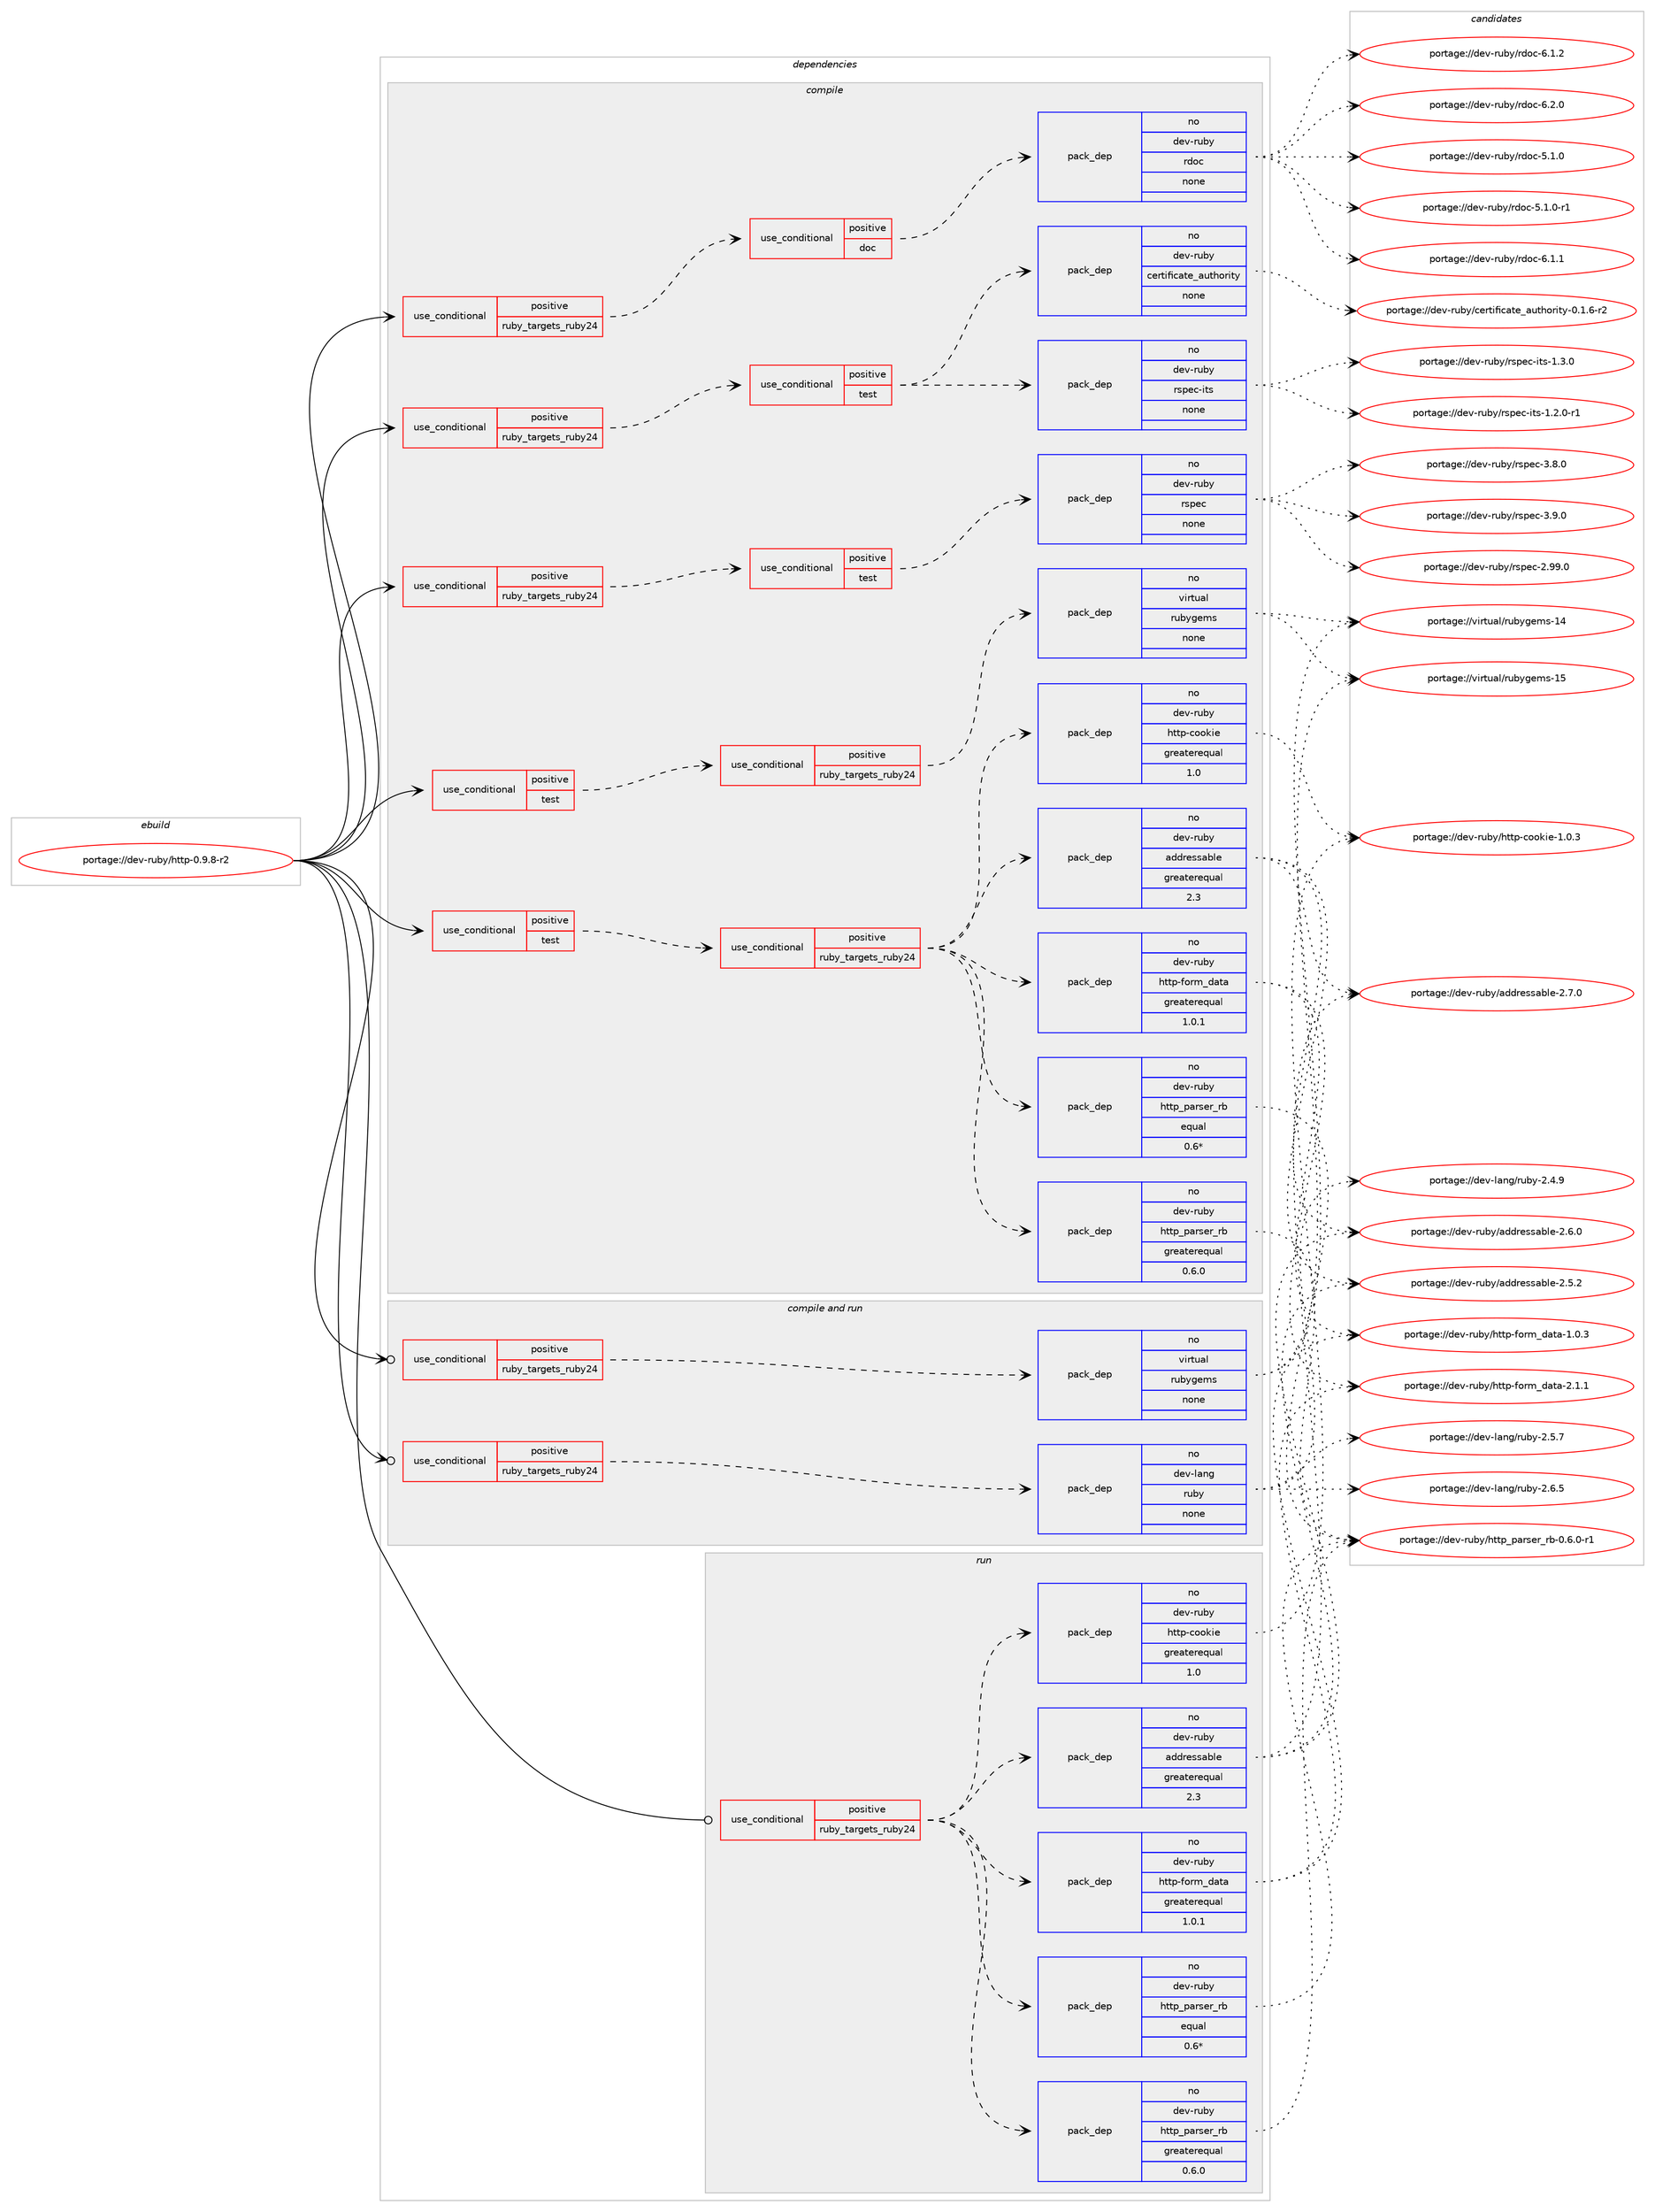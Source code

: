 digraph prolog {

# *************
# Graph options
# *************

newrank=true;
concentrate=true;
compound=true;
graph [rankdir=LR,fontname=Helvetica,fontsize=10,ranksep=1.5];#, ranksep=2.5, nodesep=0.2];
edge  [arrowhead=vee];
node  [fontname=Helvetica,fontsize=10];

# **********
# The ebuild
# **********

subgraph cluster_leftcol {
color=gray;
rank=same;
label=<<i>ebuild</i>>;
id [label="portage://dev-ruby/http-0.9.8-r2", color=red, width=4, href="../dev-ruby/http-0.9.8-r2.svg"];
}

# ****************
# The dependencies
# ****************

subgraph cluster_midcol {
color=gray;
label=<<i>dependencies</i>>;
subgraph cluster_compile {
fillcolor="#eeeeee";
style=filled;
label=<<i>compile</i>>;
subgraph cond53883 {
dependency224523 [label=<<TABLE BORDER="0" CELLBORDER="1" CELLSPACING="0" CELLPADDING="4"><TR><TD ROWSPAN="3" CELLPADDING="10">use_conditional</TD></TR><TR><TD>positive</TD></TR><TR><TD>ruby_targets_ruby24</TD></TR></TABLE>>, shape=none, color=red];
subgraph cond53884 {
dependency224524 [label=<<TABLE BORDER="0" CELLBORDER="1" CELLSPACING="0" CELLPADDING="4"><TR><TD ROWSPAN="3" CELLPADDING="10">use_conditional</TD></TR><TR><TD>positive</TD></TR><TR><TD>doc</TD></TR></TABLE>>, shape=none, color=red];
subgraph pack167142 {
dependency224525 [label=<<TABLE BORDER="0" CELLBORDER="1" CELLSPACING="0" CELLPADDING="4" WIDTH="220"><TR><TD ROWSPAN="6" CELLPADDING="30">pack_dep</TD></TR><TR><TD WIDTH="110">no</TD></TR><TR><TD>dev-ruby</TD></TR><TR><TD>rdoc</TD></TR><TR><TD>none</TD></TR><TR><TD></TD></TR></TABLE>>, shape=none, color=blue];
}
dependency224524:e -> dependency224525:w [weight=20,style="dashed",arrowhead="vee"];
}
dependency224523:e -> dependency224524:w [weight=20,style="dashed",arrowhead="vee"];
}
id:e -> dependency224523:w [weight=20,style="solid",arrowhead="vee"];
subgraph cond53885 {
dependency224526 [label=<<TABLE BORDER="0" CELLBORDER="1" CELLSPACING="0" CELLPADDING="4"><TR><TD ROWSPAN="3" CELLPADDING="10">use_conditional</TD></TR><TR><TD>positive</TD></TR><TR><TD>ruby_targets_ruby24</TD></TR></TABLE>>, shape=none, color=red];
subgraph cond53886 {
dependency224527 [label=<<TABLE BORDER="0" CELLBORDER="1" CELLSPACING="0" CELLPADDING="4"><TR><TD ROWSPAN="3" CELLPADDING="10">use_conditional</TD></TR><TR><TD>positive</TD></TR><TR><TD>test</TD></TR></TABLE>>, shape=none, color=red];
subgraph pack167143 {
dependency224528 [label=<<TABLE BORDER="0" CELLBORDER="1" CELLSPACING="0" CELLPADDING="4" WIDTH="220"><TR><TD ROWSPAN="6" CELLPADDING="30">pack_dep</TD></TR><TR><TD WIDTH="110">no</TD></TR><TR><TD>dev-ruby</TD></TR><TR><TD>certificate_authority</TD></TR><TR><TD>none</TD></TR><TR><TD></TD></TR></TABLE>>, shape=none, color=blue];
}
dependency224527:e -> dependency224528:w [weight=20,style="dashed",arrowhead="vee"];
subgraph pack167144 {
dependency224529 [label=<<TABLE BORDER="0" CELLBORDER="1" CELLSPACING="0" CELLPADDING="4" WIDTH="220"><TR><TD ROWSPAN="6" CELLPADDING="30">pack_dep</TD></TR><TR><TD WIDTH="110">no</TD></TR><TR><TD>dev-ruby</TD></TR><TR><TD>rspec-its</TD></TR><TR><TD>none</TD></TR><TR><TD></TD></TR></TABLE>>, shape=none, color=blue];
}
dependency224527:e -> dependency224529:w [weight=20,style="dashed",arrowhead="vee"];
}
dependency224526:e -> dependency224527:w [weight=20,style="dashed",arrowhead="vee"];
}
id:e -> dependency224526:w [weight=20,style="solid",arrowhead="vee"];
subgraph cond53887 {
dependency224530 [label=<<TABLE BORDER="0" CELLBORDER="1" CELLSPACING="0" CELLPADDING="4"><TR><TD ROWSPAN="3" CELLPADDING="10">use_conditional</TD></TR><TR><TD>positive</TD></TR><TR><TD>ruby_targets_ruby24</TD></TR></TABLE>>, shape=none, color=red];
subgraph cond53888 {
dependency224531 [label=<<TABLE BORDER="0" CELLBORDER="1" CELLSPACING="0" CELLPADDING="4"><TR><TD ROWSPAN="3" CELLPADDING="10">use_conditional</TD></TR><TR><TD>positive</TD></TR><TR><TD>test</TD></TR></TABLE>>, shape=none, color=red];
subgraph pack167145 {
dependency224532 [label=<<TABLE BORDER="0" CELLBORDER="1" CELLSPACING="0" CELLPADDING="4" WIDTH="220"><TR><TD ROWSPAN="6" CELLPADDING="30">pack_dep</TD></TR><TR><TD WIDTH="110">no</TD></TR><TR><TD>dev-ruby</TD></TR><TR><TD>rspec</TD></TR><TR><TD>none</TD></TR><TR><TD></TD></TR></TABLE>>, shape=none, color=blue];
}
dependency224531:e -> dependency224532:w [weight=20,style="dashed",arrowhead="vee"];
}
dependency224530:e -> dependency224531:w [weight=20,style="dashed",arrowhead="vee"];
}
id:e -> dependency224530:w [weight=20,style="solid",arrowhead="vee"];
subgraph cond53889 {
dependency224533 [label=<<TABLE BORDER="0" CELLBORDER="1" CELLSPACING="0" CELLPADDING="4"><TR><TD ROWSPAN="3" CELLPADDING="10">use_conditional</TD></TR><TR><TD>positive</TD></TR><TR><TD>test</TD></TR></TABLE>>, shape=none, color=red];
subgraph cond53890 {
dependency224534 [label=<<TABLE BORDER="0" CELLBORDER="1" CELLSPACING="0" CELLPADDING="4"><TR><TD ROWSPAN="3" CELLPADDING="10">use_conditional</TD></TR><TR><TD>positive</TD></TR><TR><TD>ruby_targets_ruby24</TD></TR></TABLE>>, shape=none, color=red];
subgraph pack167146 {
dependency224535 [label=<<TABLE BORDER="0" CELLBORDER="1" CELLSPACING="0" CELLPADDING="4" WIDTH="220"><TR><TD ROWSPAN="6" CELLPADDING="30">pack_dep</TD></TR><TR><TD WIDTH="110">no</TD></TR><TR><TD>dev-ruby</TD></TR><TR><TD>addressable</TD></TR><TR><TD>greaterequal</TD></TR><TR><TD>2.3</TD></TR></TABLE>>, shape=none, color=blue];
}
dependency224534:e -> dependency224535:w [weight=20,style="dashed",arrowhead="vee"];
subgraph pack167147 {
dependency224536 [label=<<TABLE BORDER="0" CELLBORDER="1" CELLSPACING="0" CELLPADDING="4" WIDTH="220"><TR><TD ROWSPAN="6" CELLPADDING="30">pack_dep</TD></TR><TR><TD WIDTH="110">no</TD></TR><TR><TD>dev-ruby</TD></TR><TR><TD>http-cookie</TD></TR><TR><TD>greaterequal</TD></TR><TR><TD>1.0</TD></TR></TABLE>>, shape=none, color=blue];
}
dependency224534:e -> dependency224536:w [weight=20,style="dashed",arrowhead="vee"];
subgraph pack167148 {
dependency224537 [label=<<TABLE BORDER="0" CELLBORDER="1" CELLSPACING="0" CELLPADDING="4" WIDTH="220"><TR><TD ROWSPAN="6" CELLPADDING="30">pack_dep</TD></TR><TR><TD WIDTH="110">no</TD></TR><TR><TD>dev-ruby</TD></TR><TR><TD>http-form_data</TD></TR><TR><TD>greaterequal</TD></TR><TR><TD>1.0.1</TD></TR></TABLE>>, shape=none, color=blue];
}
dependency224534:e -> dependency224537:w [weight=20,style="dashed",arrowhead="vee"];
subgraph pack167149 {
dependency224538 [label=<<TABLE BORDER="0" CELLBORDER="1" CELLSPACING="0" CELLPADDING="4" WIDTH="220"><TR><TD ROWSPAN="6" CELLPADDING="30">pack_dep</TD></TR><TR><TD WIDTH="110">no</TD></TR><TR><TD>dev-ruby</TD></TR><TR><TD>http_parser_rb</TD></TR><TR><TD>greaterequal</TD></TR><TR><TD>0.6.0</TD></TR></TABLE>>, shape=none, color=blue];
}
dependency224534:e -> dependency224538:w [weight=20,style="dashed",arrowhead="vee"];
subgraph pack167150 {
dependency224539 [label=<<TABLE BORDER="0" CELLBORDER="1" CELLSPACING="0" CELLPADDING="4" WIDTH="220"><TR><TD ROWSPAN="6" CELLPADDING="30">pack_dep</TD></TR><TR><TD WIDTH="110">no</TD></TR><TR><TD>dev-ruby</TD></TR><TR><TD>http_parser_rb</TD></TR><TR><TD>equal</TD></TR><TR><TD>0.6*</TD></TR></TABLE>>, shape=none, color=blue];
}
dependency224534:e -> dependency224539:w [weight=20,style="dashed",arrowhead="vee"];
}
dependency224533:e -> dependency224534:w [weight=20,style="dashed",arrowhead="vee"];
}
id:e -> dependency224533:w [weight=20,style="solid",arrowhead="vee"];
subgraph cond53891 {
dependency224540 [label=<<TABLE BORDER="0" CELLBORDER="1" CELLSPACING="0" CELLPADDING="4"><TR><TD ROWSPAN="3" CELLPADDING="10">use_conditional</TD></TR><TR><TD>positive</TD></TR><TR><TD>test</TD></TR></TABLE>>, shape=none, color=red];
subgraph cond53892 {
dependency224541 [label=<<TABLE BORDER="0" CELLBORDER="1" CELLSPACING="0" CELLPADDING="4"><TR><TD ROWSPAN="3" CELLPADDING="10">use_conditional</TD></TR><TR><TD>positive</TD></TR><TR><TD>ruby_targets_ruby24</TD></TR></TABLE>>, shape=none, color=red];
subgraph pack167151 {
dependency224542 [label=<<TABLE BORDER="0" CELLBORDER="1" CELLSPACING="0" CELLPADDING="4" WIDTH="220"><TR><TD ROWSPAN="6" CELLPADDING="30">pack_dep</TD></TR><TR><TD WIDTH="110">no</TD></TR><TR><TD>virtual</TD></TR><TR><TD>rubygems</TD></TR><TR><TD>none</TD></TR><TR><TD></TD></TR></TABLE>>, shape=none, color=blue];
}
dependency224541:e -> dependency224542:w [weight=20,style="dashed",arrowhead="vee"];
}
dependency224540:e -> dependency224541:w [weight=20,style="dashed",arrowhead="vee"];
}
id:e -> dependency224540:w [weight=20,style="solid",arrowhead="vee"];
}
subgraph cluster_compileandrun {
fillcolor="#eeeeee";
style=filled;
label=<<i>compile and run</i>>;
subgraph cond53893 {
dependency224543 [label=<<TABLE BORDER="0" CELLBORDER="1" CELLSPACING="0" CELLPADDING="4"><TR><TD ROWSPAN="3" CELLPADDING="10">use_conditional</TD></TR><TR><TD>positive</TD></TR><TR><TD>ruby_targets_ruby24</TD></TR></TABLE>>, shape=none, color=red];
subgraph pack167152 {
dependency224544 [label=<<TABLE BORDER="0" CELLBORDER="1" CELLSPACING="0" CELLPADDING="4" WIDTH="220"><TR><TD ROWSPAN="6" CELLPADDING="30">pack_dep</TD></TR><TR><TD WIDTH="110">no</TD></TR><TR><TD>dev-lang</TD></TR><TR><TD>ruby</TD></TR><TR><TD>none</TD></TR><TR><TD></TD></TR></TABLE>>, shape=none, color=blue];
}
dependency224543:e -> dependency224544:w [weight=20,style="dashed",arrowhead="vee"];
}
id:e -> dependency224543:w [weight=20,style="solid",arrowhead="odotvee"];
subgraph cond53894 {
dependency224545 [label=<<TABLE BORDER="0" CELLBORDER="1" CELLSPACING="0" CELLPADDING="4"><TR><TD ROWSPAN="3" CELLPADDING="10">use_conditional</TD></TR><TR><TD>positive</TD></TR><TR><TD>ruby_targets_ruby24</TD></TR></TABLE>>, shape=none, color=red];
subgraph pack167153 {
dependency224546 [label=<<TABLE BORDER="0" CELLBORDER="1" CELLSPACING="0" CELLPADDING="4" WIDTH="220"><TR><TD ROWSPAN="6" CELLPADDING="30">pack_dep</TD></TR><TR><TD WIDTH="110">no</TD></TR><TR><TD>virtual</TD></TR><TR><TD>rubygems</TD></TR><TR><TD>none</TD></TR><TR><TD></TD></TR></TABLE>>, shape=none, color=blue];
}
dependency224545:e -> dependency224546:w [weight=20,style="dashed",arrowhead="vee"];
}
id:e -> dependency224545:w [weight=20,style="solid",arrowhead="odotvee"];
}
subgraph cluster_run {
fillcolor="#eeeeee";
style=filled;
label=<<i>run</i>>;
subgraph cond53895 {
dependency224547 [label=<<TABLE BORDER="0" CELLBORDER="1" CELLSPACING="0" CELLPADDING="4"><TR><TD ROWSPAN="3" CELLPADDING="10">use_conditional</TD></TR><TR><TD>positive</TD></TR><TR><TD>ruby_targets_ruby24</TD></TR></TABLE>>, shape=none, color=red];
subgraph pack167154 {
dependency224548 [label=<<TABLE BORDER="0" CELLBORDER="1" CELLSPACING="0" CELLPADDING="4" WIDTH="220"><TR><TD ROWSPAN="6" CELLPADDING="30">pack_dep</TD></TR><TR><TD WIDTH="110">no</TD></TR><TR><TD>dev-ruby</TD></TR><TR><TD>addressable</TD></TR><TR><TD>greaterequal</TD></TR><TR><TD>2.3</TD></TR></TABLE>>, shape=none, color=blue];
}
dependency224547:e -> dependency224548:w [weight=20,style="dashed",arrowhead="vee"];
subgraph pack167155 {
dependency224549 [label=<<TABLE BORDER="0" CELLBORDER="1" CELLSPACING="0" CELLPADDING="4" WIDTH="220"><TR><TD ROWSPAN="6" CELLPADDING="30">pack_dep</TD></TR><TR><TD WIDTH="110">no</TD></TR><TR><TD>dev-ruby</TD></TR><TR><TD>http-cookie</TD></TR><TR><TD>greaterequal</TD></TR><TR><TD>1.0</TD></TR></TABLE>>, shape=none, color=blue];
}
dependency224547:e -> dependency224549:w [weight=20,style="dashed",arrowhead="vee"];
subgraph pack167156 {
dependency224550 [label=<<TABLE BORDER="0" CELLBORDER="1" CELLSPACING="0" CELLPADDING="4" WIDTH="220"><TR><TD ROWSPAN="6" CELLPADDING="30">pack_dep</TD></TR><TR><TD WIDTH="110">no</TD></TR><TR><TD>dev-ruby</TD></TR><TR><TD>http-form_data</TD></TR><TR><TD>greaterequal</TD></TR><TR><TD>1.0.1</TD></TR></TABLE>>, shape=none, color=blue];
}
dependency224547:e -> dependency224550:w [weight=20,style="dashed",arrowhead="vee"];
subgraph pack167157 {
dependency224551 [label=<<TABLE BORDER="0" CELLBORDER="1" CELLSPACING="0" CELLPADDING="4" WIDTH="220"><TR><TD ROWSPAN="6" CELLPADDING="30">pack_dep</TD></TR><TR><TD WIDTH="110">no</TD></TR><TR><TD>dev-ruby</TD></TR><TR><TD>http_parser_rb</TD></TR><TR><TD>greaterequal</TD></TR><TR><TD>0.6.0</TD></TR></TABLE>>, shape=none, color=blue];
}
dependency224547:e -> dependency224551:w [weight=20,style="dashed",arrowhead="vee"];
subgraph pack167158 {
dependency224552 [label=<<TABLE BORDER="0" CELLBORDER="1" CELLSPACING="0" CELLPADDING="4" WIDTH="220"><TR><TD ROWSPAN="6" CELLPADDING="30">pack_dep</TD></TR><TR><TD WIDTH="110">no</TD></TR><TR><TD>dev-ruby</TD></TR><TR><TD>http_parser_rb</TD></TR><TR><TD>equal</TD></TR><TR><TD>0.6*</TD></TR></TABLE>>, shape=none, color=blue];
}
dependency224547:e -> dependency224552:w [weight=20,style="dashed",arrowhead="vee"];
}
id:e -> dependency224547:w [weight=20,style="solid",arrowhead="odot"];
}
}

# **************
# The candidates
# **************

subgraph cluster_choices {
rank=same;
color=gray;
label=<<i>candidates</i>>;

subgraph choice167142 {
color=black;
nodesep=1;
choiceportage10010111845114117981214711410011199455346494648 [label="portage://dev-ruby/rdoc-5.1.0", color=red, width=4,href="../dev-ruby/rdoc-5.1.0.svg"];
choiceportage100101118451141179812147114100111994553464946484511449 [label="portage://dev-ruby/rdoc-5.1.0-r1", color=red, width=4,href="../dev-ruby/rdoc-5.1.0-r1.svg"];
choiceportage10010111845114117981214711410011199455446494649 [label="portage://dev-ruby/rdoc-6.1.1", color=red, width=4,href="../dev-ruby/rdoc-6.1.1.svg"];
choiceportage10010111845114117981214711410011199455446494650 [label="portage://dev-ruby/rdoc-6.1.2", color=red, width=4,href="../dev-ruby/rdoc-6.1.2.svg"];
choiceportage10010111845114117981214711410011199455446504648 [label="portage://dev-ruby/rdoc-6.2.0", color=red, width=4,href="../dev-ruby/rdoc-6.2.0.svg"];
dependency224525:e -> choiceportage10010111845114117981214711410011199455346494648:w [style=dotted,weight="100"];
dependency224525:e -> choiceportage100101118451141179812147114100111994553464946484511449:w [style=dotted,weight="100"];
dependency224525:e -> choiceportage10010111845114117981214711410011199455446494649:w [style=dotted,weight="100"];
dependency224525:e -> choiceportage10010111845114117981214711410011199455446494650:w [style=dotted,weight="100"];
dependency224525:e -> choiceportage10010111845114117981214711410011199455446504648:w [style=dotted,weight="100"];
}
subgraph choice167143 {
color=black;
nodesep=1;
choiceportage10010111845114117981214799101114116105102105999711610195971171161041111141051161214548464946544511450 [label="portage://dev-ruby/certificate_authority-0.1.6-r2", color=red, width=4,href="../dev-ruby/certificate_authority-0.1.6-r2.svg"];
dependency224528:e -> choiceportage10010111845114117981214799101114116105102105999711610195971171161041111141051161214548464946544511450:w [style=dotted,weight="100"];
}
subgraph choice167144 {
color=black;
nodesep=1;
choiceportage10010111845114117981214711411511210199451051161154549465046484511449 [label="portage://dev-ruby/rspec-its-1.2.0-r1", color=red, width=4,href="../dev-ruby/rspec-its-1.2.0-r1.svg"];
choiceportage1001011184511411798121471141151121019945105116115454946514648 [label="portage://dev-ruby/rspec-its-1.3.0", color=red, width=4,href="../dev-ruby/rspec-its-1.3.0.svg"];
dependency224529:e -> choiceportage10010111845114117981214711411511210199451051161154549465046484511449:w [style=dotted,weight="100"];
dependency224529:e -> choiceportage1001011184511411798121471141151121019945105116115454946514648:w [style=dotted,weight="100"];
}
subgraph choice167145 {
color=black;
nodesep=1;
choiceportage1001011184511411798121471141151121019945504657574648 [label="portage://dev-ruby/rspec-2.99.0", color=red, width=4,href="../dev-ruby/rspec-2.99.0.svg"];
choiceportage10010111845114117981214711411511210199455146564648 [label="portage://dev-ruby/rspec-3.8.0", color=red, width=4,href="../dev-ruby/rspec-3.8.0.svg"];
choiceportage10010111845114117981214711411511210199455146574648 [label="portage://dev-ruby/rspec-3.9.0", color=red, width=4,href="../dev-ruby/rspec-3.9.0.svg"];
dependency224532:e -> choiceportage1001011184511411798121471141151121019945504657574648:w [style=dotted,weight="100"];
dependency224532:e -> choiceportage10010111845114117981214711411511210199455146564648:w [style=dotted,weight="100"];
dependency224532:e -> choiceportage10010111845114117981214711411511210199455146574648:w [style=dotted,weight="100"];
}
subgraph choice167146 {
color=black;
nodesep=1;
choiceportage100101118451141179812147971001001141011151159798108101455046534650 [label="portage://dev-ruby/addressable-2.5.2", color=red, width=4,href="../dev-ruby/addressable-2.5.2.svg"];
choiceportage100101118451141179812147971001001141011151159798108101455046544648 [label="portage://dev-ruby/addressable-2.6.0", color=red, width=4,href="../dev-ruby/addressable-2.6.0.svg"];
choiceportage100101118451141179812147971001001141011151159798108101455046554648 [label="portage://dev-ruby/addressable-2.7.0", color=red, width=4,href="../dev-ruby/addressable-2.7.0.svg"];
dependency224535:e -> choiceportage100101118451141179812147971001001141011151159798108101455046534650:w [style=dotted,weight="100"];
dependency224535:e -> choiceportage100101118451141179812147971001001141011151159798108101455046544648:w [style=dotted,weight="100"];
dependency224535:e -> choiceportage100101118451141179812147971001001141011151159798108101455046554648:w [style=dotted,weight="100"];
}
subgraph choice167147 {
color=black;
nodesep=1;
choiceportage1001011184511411798121471041161161124599111111107105101454946484651 [label="portage://dev-ruby/http-cookie-1.0.3", color=red, width=4,href="../dev-ruby/http-cookie-1.0.3.svg"];
dependency224536:e -> choiceportage1001011184511411798121471041161161124599111111107105101454946484651:w [style=dotted,weight="100"];
}
subgraph choice167148 {
color=black;
nodesep=1;
choiceportage10010111845114117981214710411611611245102111114109951009711697454946484651 [label="portage://dev-ruby/http-form_data-1.0.3", color=red, width=4,href="../dev-ruby/http-form_data-1.0.3.svg"];
choiceportage10010111845114117981214710411611611245102111114109951009711697455046494649 [label="portage://dev-ruby/http-form_data-2.1.1", color=red, width=4,href="../dev-ruby/http-form_data-2.1.1.svg"];
dependency224537:e -> choiceportage10010111845114117981214710411611611245102111114109951009711697454946484651:w [style=dotted,weight="100"];
dependency224537:e -> choiceportage10010111845114117981214710411611611245102111114109951009711697455046494649:w [style=dotted,weight="100"];
}
subgraph choice167149 {
color=black;
nodesep=1;
choiceportage100101118451141179812147104116116112951129711411510111495114984548465446484511449 [label="portage://dev-ruby/http_parser_rb-0.6.0-r1", color=red, width=4,href="../dev-ruby/http_parser_rb-0.6.0-r1.svg"];
dependency224538:e -> choiceportage100101118451141179812147104116116112951129711411510111495114984548465446484511449:w [style=dotted,weight="100"];
}
subgraph choice167150 {
color=black;
nodesep=1;
choiceportage100101118451141179812147104116116112951129711411510111495114984548465446484511449 [label="portage://dev-ruby/http_parser_rb-0.6.0-r1", color=red, width=4,href="../dev-ruby/http_parser_rb-0.6.0-r1.svg"];
dependency224539:e -> choiceportage100101118451141179812147104116116112951129711411510111495114984548465446484511449:w [style=dotted,weight="100"];
}
subgraph choice167151 {
color=black;
nodesep=1;
choiceportage118105114116117971084711411798121103101109115454952 [label="portage://virtual/rubygems-14", color=red, width=4,href="../virtual/rubygems-14.svg"];
choiceportage118105114116117971084711411798121103101109115454953 [label="portage://virtual/rubygems-15", color=red, width=4,href="../virtual/rubygems-15.svg"];
dependency224542:e -> choiceportage118105114116117971084711411798121103101109115454952:w [style=dotted,weight="100"];
dependency224542:e -> choiceportage118105114116117971084711411798121103101109115454953:w [style=dotted,weight="100"];
}
subgraph choice167152 {
color=black;
nodesep=1;
choiceportage10010111845108971101034711411798121455046524657 [label="portage://dev-lang/ruby-2.4.9", color=red, width=4,href="../dev-lang/ruby-2.4.9.svg"];
choiceportage10010111845108971101034711411798121455046534655 [label="portage://dev-lang/ruby-2.5.7", color=red, width=4,href="../dev-lang/ruby-2.5.7.svg"];
choiceportage10010111845108971101034711411798121455046544653 [label="portage://dev-lang/ruby-2.6.5", color=red, width=4,href="../dev-lang/ruby-2.6.5.svg"];
dependency224544:e -> choiceportage10010111845108971101034711411798121455046524657:w [style=dotted,weight="100"];
dependency224544:e -> choiceportage10010111845108971101034711411798121455046534655:w [style=dotted,weight="100"];
dependency224544:e -> choiceportage10010111845108971101034711411798121455046544653:w [style=dotted,weight="100"];
}
subgraph choice167153 {
color=black;
nodesep=1;
choiceportage118105114116117971084711411798121103101109115454952 [label="portage://virtual/rubygems-14", color=red, width=4,href="../virtual/rubygems-14.svg"];
choiceportage118105114116117971084711411798121103101109115454953 [label="portage://virtual/rubygems-15", color=red, width=4,href="../virtual/rubygems-15.svg"];
dependency224546:e -> choiceportage118105114116117971084711411798121103101109115454952:w [style=dotted,weight="100"];
dependency224546:e -> choiceportage118105114116117971084711411798121103101109115454953:w [style=dotted,weight="100"];
}
subgraph choice167154 {
color=black;
nodesep=1;
choiceportage100101118451141179812147971001001141011151159798108101455046534650 [label="portage://dev-ruby/addressable-2.5.2", color=red, width=4,href="../dev-ruby/addressable-2.5.2.svg"];
choiceportage100101118451141179812147971001001141011151159798108101455046544648 [label="portage://dev-ruby/addressable-2.6.0", color=red, width=4,href="../dev-ruby/addressable-2.6.0.svg"];
choiceportage100101118451141179812147971001001141011151159798108101455046554648 [label="portage://dev-ruby/addressable-2.7.0", color=red, width=4,href="../dev-ruby/addressable-2.7.0.svg"];
dependency224548:e -> choiceportage100101118451141179812147971001001141011151159798108101455046534650:w [style=dotted,weight="100"];
dependency224548:e -> choiceportage100101118451141179812147971001001141011151159798108101455046544648:w [style=dotted,weight="100"];
dependency224548:e -> choiceportage100101118451141179812147971001001141011151159798108101455046554648:w [style=dotted,weight="100"];
}
subgraph choice167155 {
color=black;
nodesep=1;
choiceportage1001011184511411798121471041161161124599111111107105101454946484651 [label="portage://dev-ruby/http-cookie-1.0.3", color=red, width=4,href="../dev-ruby/http-cookie-1.0.3.svg"];
dependency224549:e -> choiceportage1001011184511411798121471041161161124599111111107105101454946484651:w [style=dotted,weight="100"];
}
subgraph choice167156 {
color=black;
nodesep=1;
choiceportage10010111845114117981214710411611611245102111114109951009711697454946484651 [label="portage://dev-ruby/http-form_data-1.0.3", color=red, width=4,href="../dev-ruby/http-form_data-1.0.3.svg"];
choiceportage10010111845114117981214710411611611245102111114109951009711697455046494649 [label="portage://dev-ruby/http-form_data-2.1.1", color=red, width=4,href="../dev-ruby/http-form_data-2.1.1.svg"];
dependency224550:e -> choiceportage10010111845114117981214710411611611245102111114109951009711697454946484651:w [style=dotted,weight="100"];
dependency224550:e -> choiceportage10010111845114117981214710411611611245102111114109951009711697455046494649:w [style=dotted,weight="100"];
}
subgraph choice167157 {
color=black;
nodesep=1;
choiceportage100101118451141179812147104116116112951129711411510111495114984548465446484511449 [label="portage://dev-ruby/http_parser_rb-0.6.0-r1", color=red, width=4,href="../dev-ruby/http_parser_rb-0.6.0-r1.svg"];
dependency224551:e -> choiceportage100101118451141179812147104116116112951129711411510111495114984548465446484511449:w [style=dotted,weight="100"];
}
subgraph choice167158 {
color=black;
nodesep=1;
choiceportage100101118451141179812147104116116112951129711411510111495114984548465446484511449 [label="portage://dev-ruby/http_parser_rb-0.6.0-r1", color=red, width=4,href="../dev-ruby/http_parser_rb-0.6.0-r1.svg"];
dependency224552:e -> choiceportage100101118451141179812147104116116112951129711411510111495114984548465446484511449:w [style=dotted,weight="100"];
}
}

}
